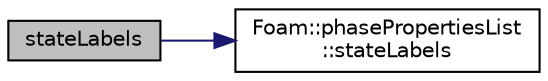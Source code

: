 digraph "stateLabels"
{
  bgcolor="transparent";
  edge [fontname="Helvetica",fontsize="10",labelfontname="Helvetica",labelfontsize="10"];
  node [fontname="Helvetica",fontsize="10",shape=record];
  rankdir="LR";
  Node1 [label="stateLabels",height=0.2,width=0.4,color="black", fillcolor="grey75", style="filled", fontcolor="black"];
  Node1 -> Node2 [color="midnightblue",fontsize="10",style="solid",fontname="Helvetica"];
  Node2 [label="Foam::phasePropertiesList\l::stateLabels",height=0.2,width=0.4,color="black",URL="$a01890.html#aaa1437f62c868049a2e4da71a56ea8c5",tooltip="Return the list of state labels. "];
}
